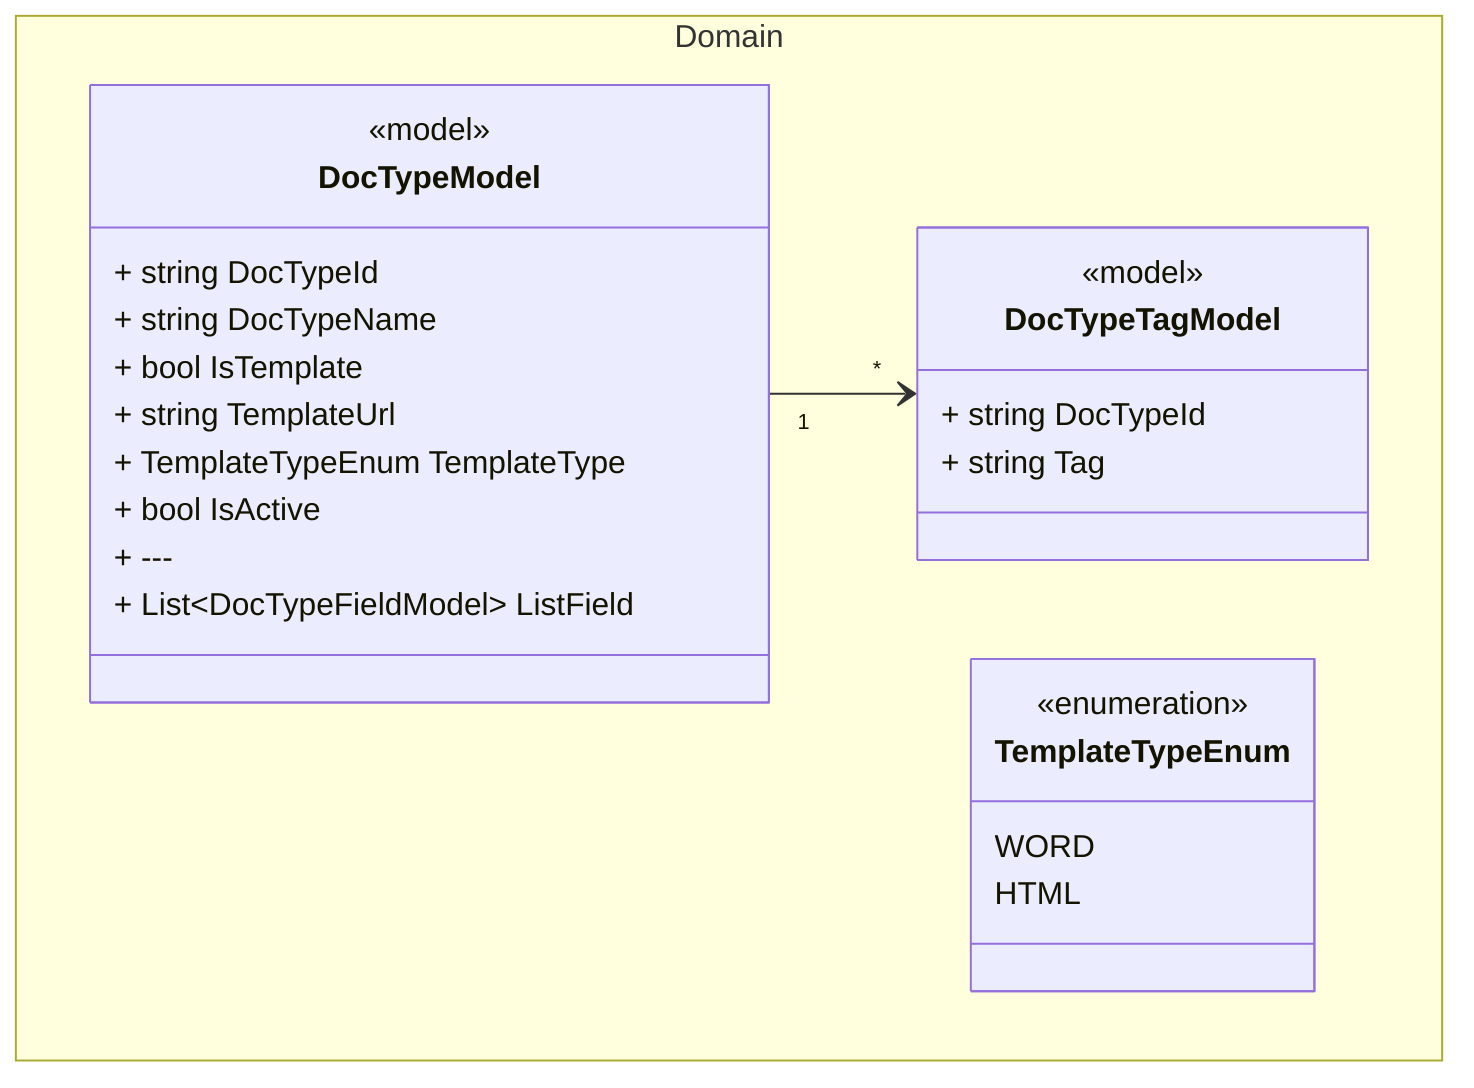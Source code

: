 classDiagram
	namespace Domain {
		class DocTypeModel{
			<<model>>
			+ string DocTypeId
			+ string DocTypeName
			+ bool IsTemplate
			+ string TemplateUrl
			+ TemplateTypeEnum TemplateType
			+ bool IsActive
			+ ---
			+ List~DocTypeFieldModel~ ListField
		}

		class DocTypeTagModel{
			<<model>>
			+ string DocTypeId
			+ string Tag
		}

		class TemplateTypeEnum{
			<<enumeration>>
			WORD
			HTML
		}
	}
	DocTypeModel "1" --> "*" DocTypeTagModel